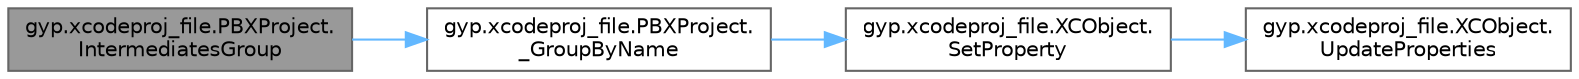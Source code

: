 digraph "gyp.xcodeproj_file.PBXProject.IntermediatesGroup"
{
 // LATEX_PDF_SIZE
  bgcolor="transparent";
  edge [fontname=Helvetica,fontsize=10,labelfontname=Helvetica,labelfontsize=10];
  node [fontname=Helvetica,fontsize=10,shape=box,height=0.2,width=0.4];
  rankdir="LR";
  Node1 [id="Node000001",label="gyp.xcodeproj_file.PBXProject.\lIntermediatesGroup",height=0.2,width=0.4,color="gray40", fillcolor="grey60", style="filled", fontcolor="black",tooltip=" "];
  Node1 -> Node2 [id="edge7_Node000001_Node000002",color="steelblue1",style="solid",tooltip=" "];
  Node2 [id="Node000002",label="gyp.xcodeproj_file.PBXProject.\l_GroupByName",height=0.2,width=0.4,color="grey40", fillcolor="white", style="filled",URL="$classgyp_1_1xcodeproj__file_1_1_p_b_x_project.html#aee487e8e3dc0b6a6b43adc61d6d03cae",tooltip=" "];
  Node2 -> Node3 [id="edge8_Node000002_Node000003",color="steelblue1",style="solid",tooltip=" "];
  Node3 [id="Node000003",label="gyp.xcodeproj_file.XCObject.\lSetProperty",height=0.2,width=0.4,color="grey40", fillcolor="white", style="filled",URL="$classgyp_1_1xcodeproj__file_1_1_x_c_object.html#a58a15b88c65f21660b72bfea0d7088c8",tooltip=" "];
  Node3 -> Node4 [id="edge9_Node000003_Node000004",color="steelblue1",style="solid",tooltip=" "];
  Node4 [id="Node000004",label="gyp.xcodeproj_file.XCObject.\lUpdateProperties",height=0.2,width=0.4,color="grey40", fillcolor="white", style="filled",URL="$classgyp_1_1xcodeproj__file_1_1_x_c_object.html#a7f5c612aa82994a7844d4a64579ae598",tooltip=" "];
}
